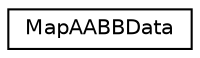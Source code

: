 digraph "Graphical Class Hierarchy"
{
 // LATEX_PDF_SIZE
  edge [fontname="Helvetica",fontsize="10",labelfontname="Helvetica",labelfontsize="10"];
  node [fontname="Helvetica",fontsize="10",shape=record];
  rankdir="LR";
  Node0 [label="MapAABBData",height=0.2,width=0.4,color="black", fillcolor="white", style="filled",URL="$structMapAABBData.html",tooltip="Helper struct to store all the data necessary for creating a map AABB tree."];
}
